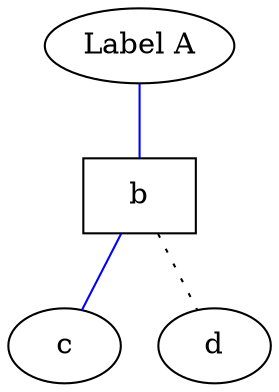 graph graphname {
	// The label attribute can be used to change the label of a node
	a [label="Label A"];

	// Here, the node shape is changed.
	b [shape=box];

	// These edges both have different line properties
	// Set line color as blue
	a -- b -- c [color=blue];

	// Set line style as dotted
	b -- d [style=dotted];
}
